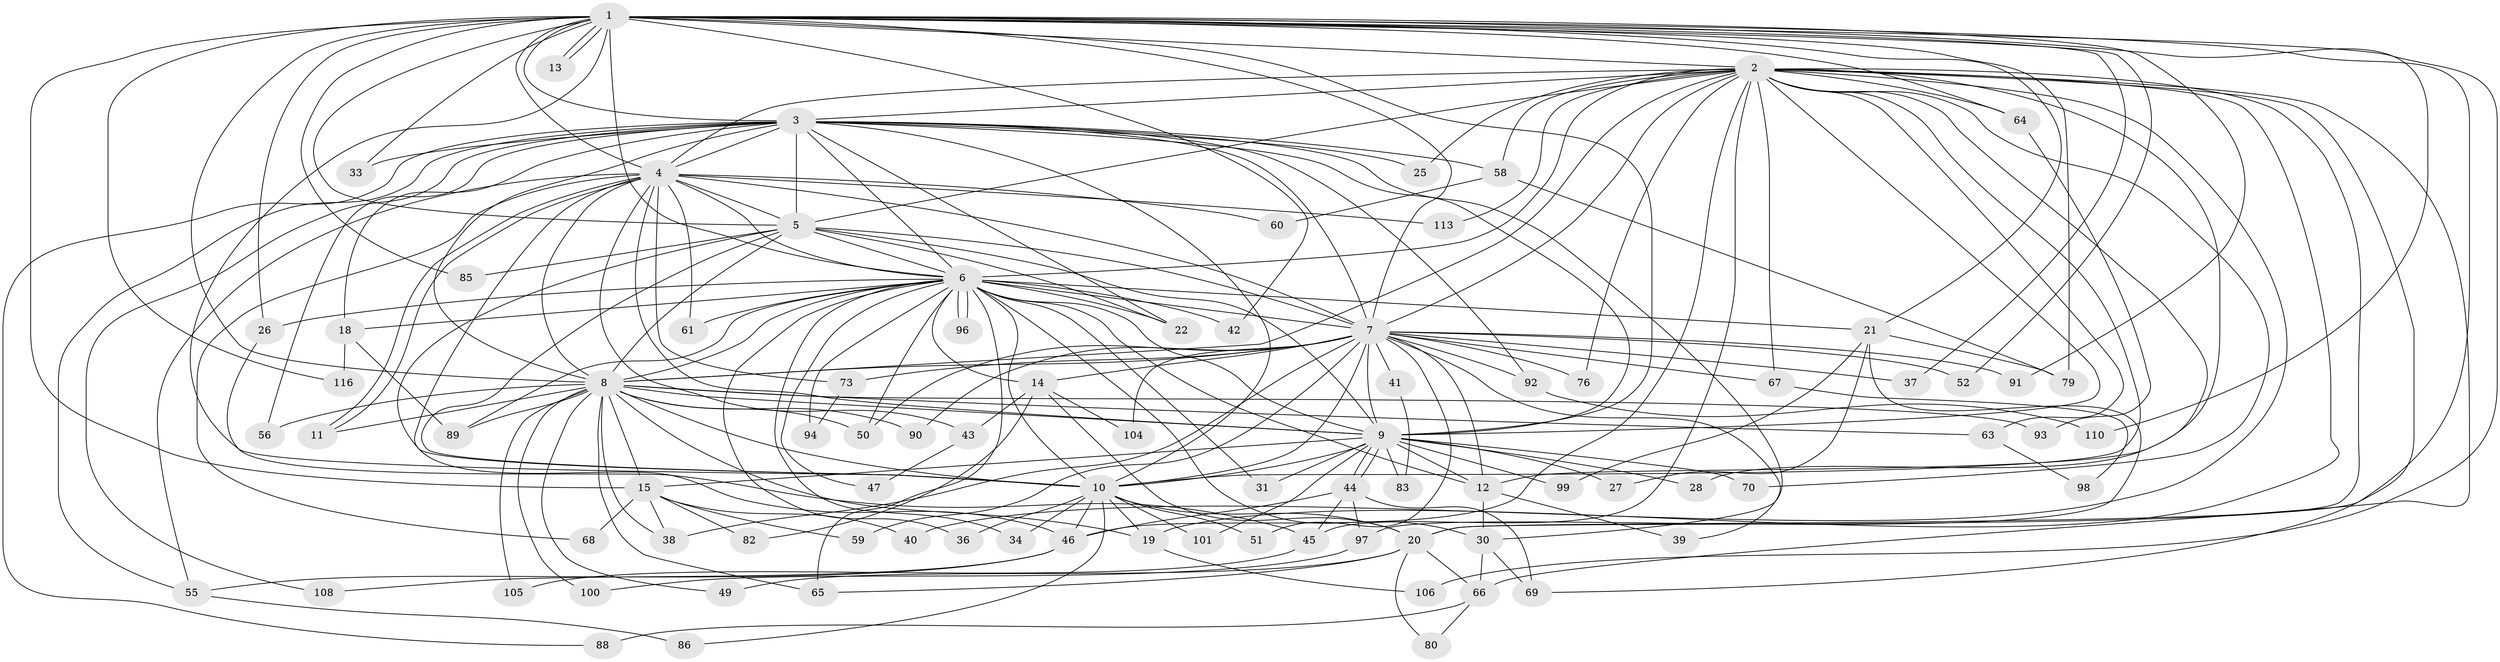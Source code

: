 // original degree distribution, {24: 0.017241379310344827, 20: 0.017241379310344827, 11: 0.008620689655172414, 27: 0.008620689655172414, 25: 0.008620689655172414, 23: 0.008620689655172414, 21: 0.008620689655172414, 18: 0.008620689655172414, 3: 0.20689655172413793, 5: 0.034482758620689655, 2: 0.5258620689655172, 4: 0.09482758620689655, 8: 0.02586206896551724, 7: 0.008620689655172414, 6: 0.017241379310344827}
// Generated by graph-tools (version 1.1) at 2025/11/02/27/25 16:11:00]
// undirected, 86 vertices, 216 edges
graph export_dot {
graph [start="1"]
  node [color=gray90,style=filled];
  1 [super="+17"];
  2 [super="+23"];
  3 [super="+78"];
  4 [super="+62"];
  5 [super="+48"];
  6 [super="+29"];
  7 [super="+35"];
  8 [super="+71"];
  9 [super="+24"];
  10 [super="+53"];
  11 [super="+54"];
  12 [super="+16"];
  13;
  14 [super="+32"];
  15 [super="+84"];
  18 [super="+107"];
  19 [super="+95"];
  20;
  21 [super="+57"];
  22 [super="+81"];
  25;
  26;
  27;
  28;
  30 [super="+111"];
  31;
  33;
  34;
  36;
  37;
  38 [super="+114"];
  39;
  40;
  41;
  42;
  43;
  44 [super="+87"];
  45 [super="+115"];
  46 [super="+77"];
  47;
  49;
  50 [super="+103"];
  51 [super="+74"];
  52;
  55 [super="+75"];
  56;
  58;
  59;
  60;
  61;
  63;
  64;
  65 [super="+102"];
  66 [super="+109"];
  67;
  68;
  69 [super="+72"];
  70;
  73;
  76;
  79 [super="+112"];
  80;
  82;
  83;
  85;
  86;
  88;
  89;
  90;
  91;
  92;
  93;
  94;
  96;
  97;
  98;
  99;
  100;
  101;
  104;
  105;
  106;
  108;
  110;
  113;
  116;
  1 -- 2;
  1 -- 3 [weight=2];
  1 -- 4;
  1 -- 5 [weight=2];
  1 -- 6;
  1 -- 7;
  1 -- 8 [weight=2];
  1 -- 9;
  1 -- 10;
  1 -- 13;
  1 -- 13;
  1 -- 15;
  1 -- 20;
  1 -- 21 [weight=2];
  1 -- 26;
  1 -- 33;
  1 -- 37;
  1 -- 52;
  1 -- 64;
  1 -- 79;
  1 -- 106;
  1 -- 42;
  1 -- 110;
  1 -- 116;
  1 -- 85;
  1 -- 91;
  2 -- 3;
  2 -- 4;
  2 -- 5;
  2 -- 6;
  2 -- 7;
  2 -- 8;
  2 -- 9;
  2 -- 10;
  2 -- 12;
  2 -- 19;
  2 -- 25;
  2 -- 28;
  2 -- 40;
  2 -- 58;
  2 -- 63;
  2 -- 66;
  2 -- 67;
  2 -- 69;
  2 -- 70;
  2 -- 76;
  2 -- 113;
  2 -- 64;
  2 -- 20;
  2 -- 45;
  2 -- 46;
  3 -- 4;
  3 -- 5;
  3 -- 6;
  3 -- 7;
  3 -- 8;
  3 -- 9;
  3 -- 10;
  3 -- 18;
  3 -- 22;
  3 -- 25;
  3 -- 30;
  3 -- 33;
  3 -- 55;
  3 -- 56;
  3 -- 58;
  3 -- 92;
  3 -- 108;
  3 -- 88;
  4 -- 5;
  4 -- 6;
  4 -- 7;
  4 -- 8;
  4 -- 9;
  4 -- 10;
  4 -- 11;
  4 -- 11;
  4 -- 43;
  4 -- 60;
  4 -- 61;
  4 -- 68;
  4 -- 73;
  4 -- 113;
  4 -- 55;
  5 -- 6;
  5 -- 7;
  5 -- 8;
  5 -- 9;
  5 -- 10;
  5 -- 46;
  5 -- 85;
  5 -- 22;
  6 -- 7 [weight=2];
  6 -- 8;
  6 -- 9;
  6 -- 10;
  6 -- 12;
  6 -- 14;
  6 -- 18;
  6 -- 21;
  6 -- 22;
  6 -- 26;
  6 -- 31;
  6 -- 34;
  6 -- 42;
  6 -- 47;
  6 -- 50;
  6 -- 61;
  6 -- 65;
  6 -- 89;
  6 -- 94;
  6 -- 96;
  6 -- 96;
  6 -- 36;
  6 -- 30;
  7 -- 8;
  7 -- 9;
  7 -- 10;
  7 -- 14;
  7 -- 37;
  7 -- 38;
  7 -- 39;
  7 -- 41 [weight=2];
  7 -- 51;
  7 -- 52;
  7 -- 67;
  7 -- 73;
  7 -- 76;
  7 -- 90;
  7 -- 91;
  7 -- 92;
  7 -- 104;
  7 -- 50;
  7 -- 59;
  7 -- 12;
  8 -- 9 [weight=2];
  8 -- 10;
  8 -- 49;
  8 -- 56;
  8 -- 63;
  8 -- 89;
  8 -- 90;
  8 -- 93;
  8 -- 100;
  8 -- 105;
  8 -- 19;
  8 -- 15;
  8 -- 65;
  8 -- 50;
  8 -- 38;
  8 -- 11;
  9 -- 10;
  9 -- 15;
  9 -- 28;
  9 -- 31;
  9 -- 44;
  9 -- 44;
  9 -- 70;
  9 -- 83;
  9 -- 99;
  9 -- 27;
  9 -- 101;
  9 -- 12;
  10 -- 19;
  10 -- 20;
  10 -- 34 [weight=2];
  10 -- 36;
  10 -- 46;
  10 -- 51;
  10 -- 86;
  10 -- 101;
  12 -- 39;
  12 -- 30;
  14 -- 43;
  14 -- 104;
  14 -- 82;
  14 -- 20;
  15 -- 38;
  15 -- 40;
  15 -- 59;
  15 -- 68;
  15 -- 82;
  18 -- 89;
  18 -- 116;
  19 -- 106;
  20 -- 49;
  20 -- 65;
  20 -- 66;
  20 -- 80;
  21 -- 27;
  21 -- 79;
  21 -- 97;
  21 -- 99;
  26 -- 45;
  30 -- 69;
  30 -- 66;
  41 -- 83;
  43 -- 47;
  44 -- 45;
  44 -- 97;
  44 -- 46;
  44 -- 69;
  45 -- 105;
  46 -- 55;
  46 -- 108;
  55 -- 86;
  58 -- 60;
  58 -- 79;
  63 -- 98;
  64 -- 93;
  66 -- 80;
  66 -- 88;
  67 -- 98;
  73 -- 94;
  92 -- 110;
  97 -- 100;
}
